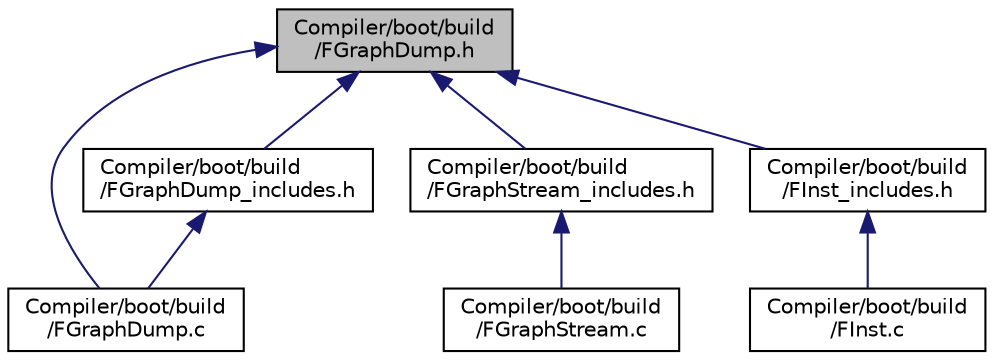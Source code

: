 digraph "Compiler/boot/build/FGraphDump.h"
{
  edge [fontname="Helvetica",fontsize="10",labelfontname="Helvetica",labelfontsize="10"];
  node [fontname="Helvetica",fontsize="10",shape=record];
  Node6 [label="Compiler/boot/build\l/FGraphDump.h",height=0.2,width=0.4,color="black", fillcolor="grey75", style="filled", fontcolor="black"];
  Node6 -> Node7 [dir="back",color="midnightblue",fontsize="10",style="solid",fontname="Helvetica"];
  Node7 [label="Compiler/boot/build\l/FGraphDump.c",height=0.2,width=0.4,color="black", fillcolor="white", style="filled",URL="$de/d20/_f_graph_dump_8c.html"];
  Node6 -> Node8 [dir="back",color="midnightblue",fontsize="10",style="solid",fontname="Helvetica"];
  Node8 [label="Compiler/boot/build\l/FGraphDump_includes.h",height=0.2,width=0.4,color="black", fillcolor="white", style="filled",URL="$db/d52/_f_graph_dump__includes_8h.html"];
  Node8 -> Node7 [dir="back",color="midnightblue",fontsize="10",style="solid",fontname="Helvetica"];
  Node6 -> Node9 [dir="back",color="midnightblue",fontsize="10",style="solid",fontname="Helvetica"];
  Node9 [label="Compiler/boot/build\l/FGraphStream_includes.h",height=0.2,width=0.4,color="black", fillcolor="white", style="filled",URL="$d7/d5a/_f_graph_stream__includes_8h.html"];
  Node9 -> Node10 [dir="back",color="midnightblue",fontsize="10",style="solid",fontname="Helvetica"];
  Node10 [label="Compiler/boot/build\l/FGraphStream.c",height=0.2,width=0.4,color="black", fillcolor="white", style="filled",URL="$db/d5a/_f_graph_stream_8c.html"];
  Node6 -> Node11 [dir="back",color="midnightblue",fontsize="10",style="solid",fontname="Helvetica"];
  Node11 [label="Compiler/boot/build\l/FInst_includes.h",height=0.2,width=0.4,color="black", fillcolor="white", style="filled",URL="$de/dcd/_f_inst__includes_8h.html"];
  Node11 -> Node12 [dir="back",color="midnightblue",fontsize="10",style="solid",fontname="Helvetica"];
  Node12 [label="Compiler/boot/build\l/FInst.c",height=0.2,width=0.4,color="black", fillcolor="white", style="filled",URL="$d4/d31/_f_inst_8c.html"];
}
